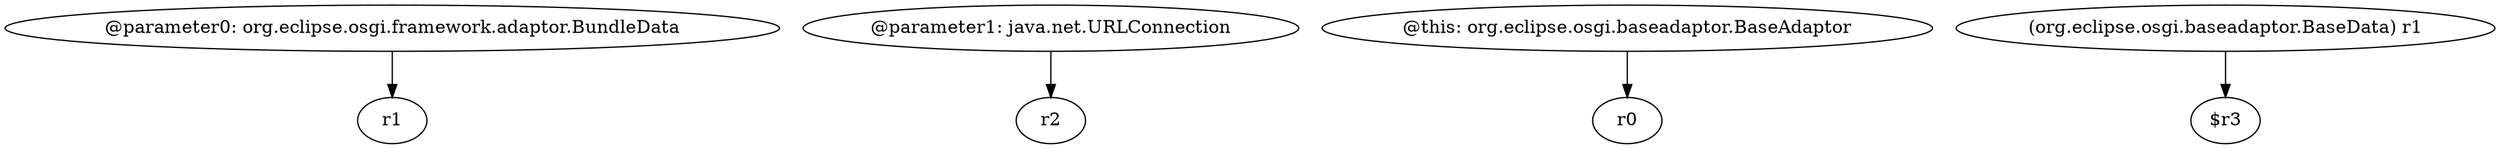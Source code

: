 digraph g {
0[label="@parameter0: org.eclipse.osgi.framework.adaptor.BundleData"]
1[label="r1"]
0->1[label=""]
2[label="@parameter1: java.net.URLConnection"]
3[label="r2"]
2->3[label=""]
4[label="@this: org.eclipse.osgi.baseadaptor.BaseAdaptor"]
5[label="r0"]
4->5[label=""]
6[label="(org.eclipse.osgi.baseadaptor.BaseData) r1"]
7[label="$r3"]
6->7[label=""]
}